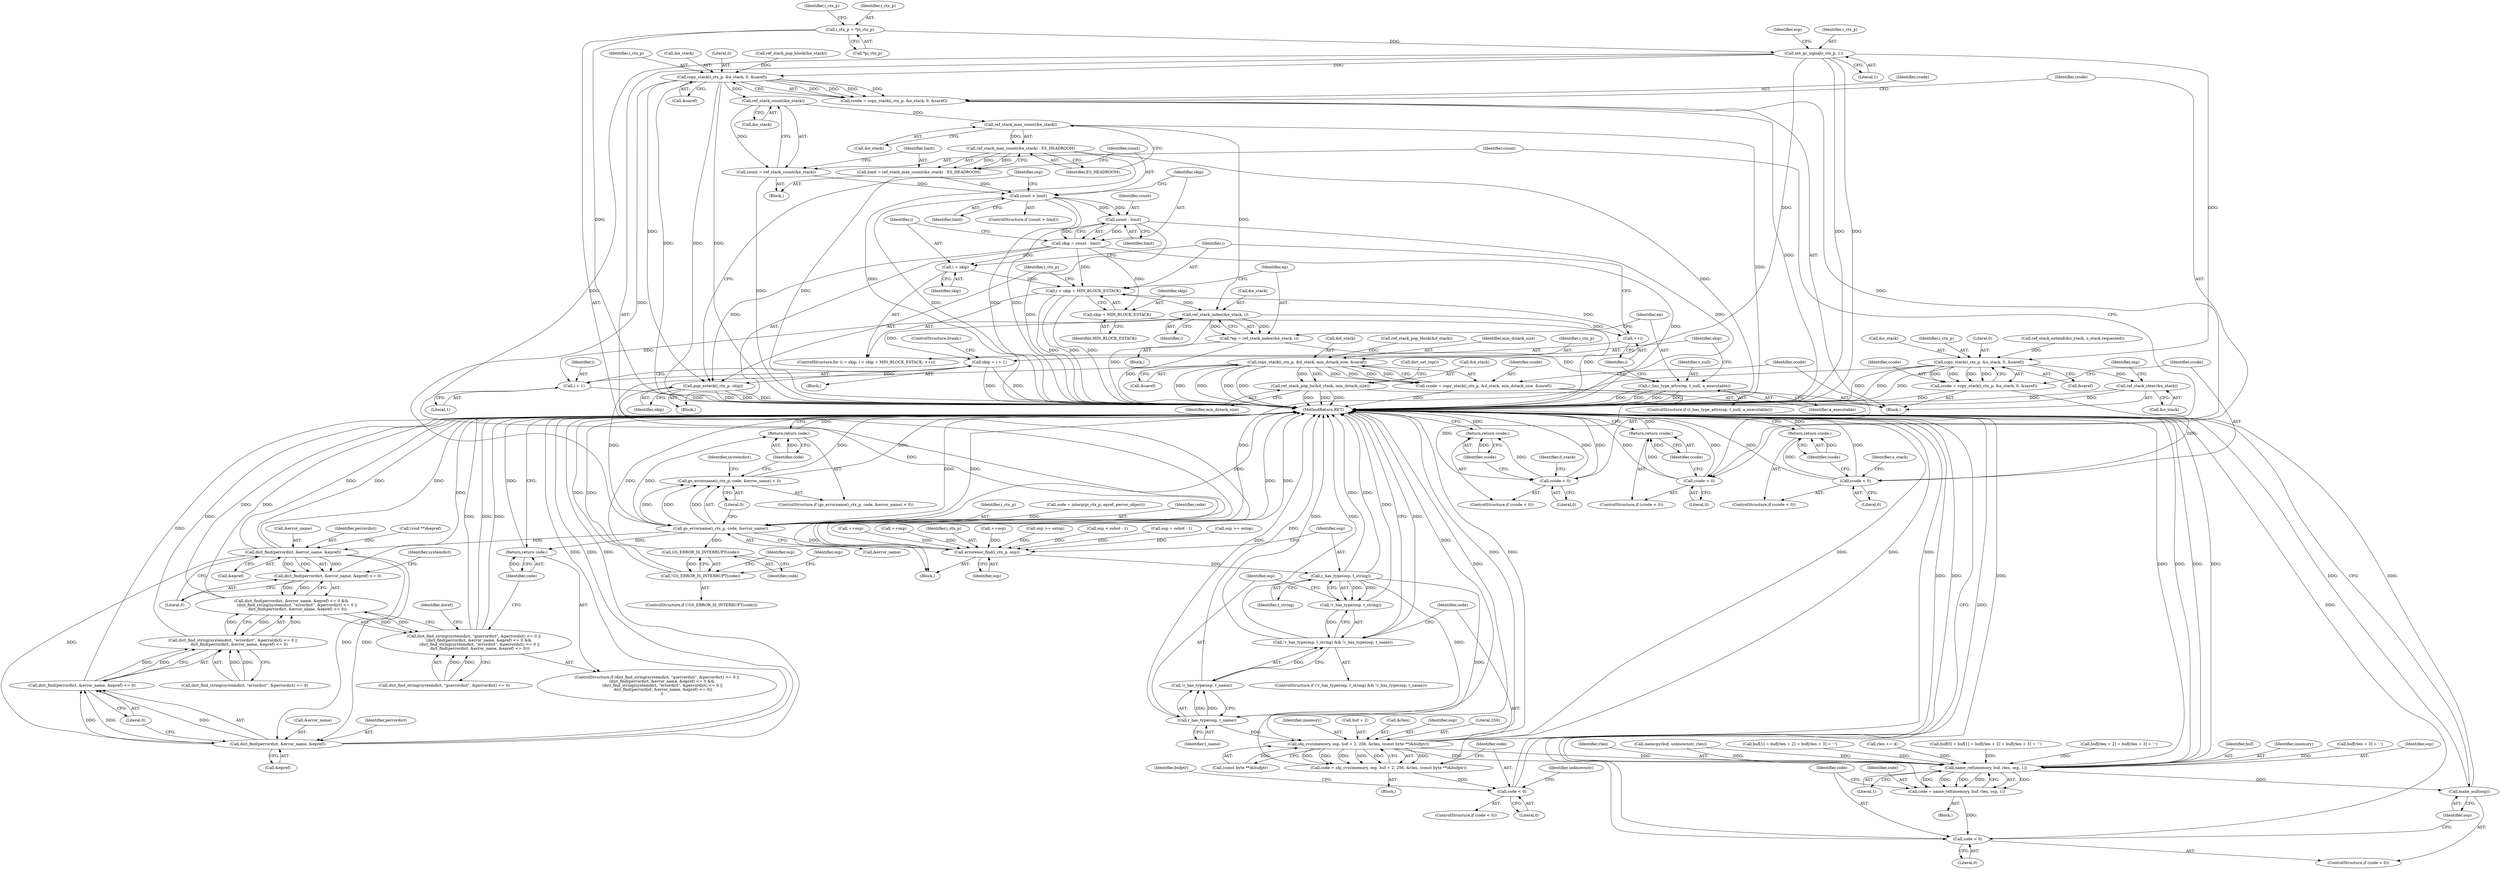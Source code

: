 digraph "0_ghostscript_a6807394bd94b708be24758287b606154daaaed9@API" {
"1000264" [label="(Call,set_gc_signal(i_ctx_p, 1))"];
"1000235" [label="(Call,i_ctx_p = *pi_ctx_p)"];
"1000404" [label="(Call,copy_stack(i_ctx_p, &d_stack, min_dstack_size, &saref))"];
"1000402" [label="(Call,ccode = copy_stack(i_ctx_p, &d_stack, min_dstack_size, &saref))"];
"1000412" [label="(Call,ccode < 0)"];
"1000415" [label="(Return,return ccode;)"];
"1000417" [label="(Call,ref_stack_pop_to(&d_stack, min_dstack_size))"];
"1000629" [label="(Call,gs_errorname(i_ctx_p, code, &error_name))"];
"1000628" [label="(Call,gs_errorname(i_ctx_p, code, &error_name) < 0)"];
"1000635" [label="(Return,return code;)"];
"1000648" [label="(Call,dict_find(perrordict, &error_name, &epref))"];
"1000647" [label="(Call,dict_find(perrordict, &error_name, &epref) <= 0)"];
"1000646" [label="(Call,dict_find(perrordict, &error_name, &epref) <= 0 &&\n         (dict_find_string(systemdict, \"errordict\", &perrordict) <= 0 ||\n          dict_find(perrordict, &error_name, &epref) <= 0))"];
"1000638" [label="(Call,dict_find_string(systemdict, \"gserrordict\", &perrordict) <= 0 ||\n        (dict_find(perrordict, &error_name, &epref) <= 0 &&\n         (dict_find_string(systemdict, \"errordict\", &perrordict) <= 0 ||\n          dict_find(perrordict, &error_name, &epref) <= 0)))"];
"1000655" [label="(Call,dict_find_string(systemdict, \"errordict\", &perrordict) <= 0 ||\n          dict_find(perrordict, &error_name, &epref) <= 0)"];
"1000664" [label="(Call,dict_find(perrordict, &error_name, &epref))"];
"1000663" [label="(Call,dict_find(perrordict, &error_name, &epref) <= 0)"];
"1000671" [label="(Return,return code;)"];
"1000683" [label="(Call,GS_ERROR_IS_INTERRUPT(code))"];
"1000682" [label="(Call,!GS_ERROR_IS_INTERRUPT(code))"];
"1000706" [label="(Call,errorexec_find(i_ctx_p, osp))"];
"1000712" [label="(Call,r_has_type(osp, t_string))"];
"1000711" [label="(Call,!r_has_type(osp, t_string))"];
"1000710" [label="(Call,!r_has_type(osp, t_string) && !r_has_type(osp, t_name))"];
"1000716" [label="(Call,r_has_type(osp, t_name))"];
"1000715" [label="(Call,!r_has_type(osp, t_name))"];
"1000722" [label="(Call,obj_cvs(imemory, osp, buf + 2, 256, &rlen, (const byte **)&bufptr))"];
"1000720" [label="(Call,code = obj_cvs(imemory, osp, buf + 2, 256, &rlen, (const byte **)&bufptr))"];
"1000736" [label="(Call,code < 0)"];
"1000814" [label="(Call,name_ref(imemory, buf, rlen, osp, 1))"];
"1000812" [label="(Call,code = name_ref(imemory, buf, rlen, osp, 1))"];
"1000821" [label="(Call,code < 0)"];
"1000824" [label="(Call,make_null(osp))"];
"1000466" [label="(Call,copy_stack(i_ctx_p, &e_stack, 0, &saref))"];
"1000464" [label="(Call,ccode = copy_stack(i_ctx_p, &e_stack, 0, &saref))"];
"1000474" [label="(Call,ccode < 0)"];
"1000477" [label="(Return,return ccode;)"];
"1000483" [label="(Call,ref_stack_count(&e_stack))"];
"1000481" [label="(Call,count = ref_stack_count(&e_stack))"];
"1000495" [label="(Call,count > limit)"];
"1000502" [label="(Call,count - limit)"];
"1000500" [label="(Call,skip = count - limit)"];
"1000507" [label="(Call,i = skip)"];
"1000510" [label="(Call,i < skip + MIN_BLOCK_ESTACK)"];
"1000521" [label="(Call,ref_stack_index(&e_stack, i))"];
"1000515" [label="(Call,++i)"];
"1000519" [label="(Call,*ep = ref_stack_index(&e_stack, i))"];
"1000526" [label="(Call,r_has_type_attrs(ep, t_null, a_executable))"];
"1000531" [label="(Call,skip = i + 1)"];
"1000537" [label="(Call,pop_estack(i_ctx_p, skip))"];
"1000533" [label="(Call,i + 1)"];
"1000512" [label="(Call,skip + MIN_BLOCK_ESTACK)"];
"1000490" [label="(Call,ref_stack_max_count(&e_stack))"];
"1000489" [label="(Call,ref_stack_max_count(&e_stack) - ES_HEADROOM)"];
"1000487" [label="(Call,limit = ref_stack_max_count(&e_stack) - ES_HEADROOM)"];
"1000581" [label="(Call,copy_stack(i_ctx_p, &o_stack, 0, &saref))"];
"1000579" [label="(Call,ccode = copy_stack(i_ctx_p, &o_stack, 0, &saref))"];
"1000589" [label="(Call,ccode < 0)"];
"1000592" [label="(Return,return ccode;)"];
"1000594" [label="(Call,ref_stack_clear(&o_stack))"];
"1000478" [label="(Identifier,ccode)"];
"1000528" [label="(Identifier,t_null)"];
"1000504" [label="(Identifier,limit)"];
"1000581" [label="(Call,copy_stack(i_ctx_p, &o_stack, 0, &saref))"];
"1000641" [label="(Identifier,systemdict)"];
"1000658" [label="(Identifier,systemdict)"];
"1000533" [label="(Call,i + 1)"];
"1000517" [label="(Block,)"];
"1000592" [label="(Return,return ccode;)"];
"1000514" [label="(Identifier,MIN_BLOCK_ESTACK)"];
"1000683" [label="(Call,GS_ERROR_IS_INTERRUPT(code))"];
"1000821" [label="(Call,code < 0)"];
"1000409" [label="(Call,&saref)"];
"1000519" [label="(Call,*ep = ref_stack_index(&e_stack, i))"];
"1000510" [label="(Call,i < skip + MIN_BLOCK_ESTACK)"];
"1000650" [label="(Call,&error_name)"];
"1000600" [label="(Identifier,osp)"];
"1000384" [label="(Block,)"];
"1000419" [label="(Identifier,d_stack)"];
"1000265" [label="(Identifier,i_ctx_p)"];
"1000637" [label="(ControlStructure,if (dict_find_string(systemdict, \"gserrordict\", &perrordict) <= 0 ||\n        (dict_find(perrordict, &error_name, &epref) <= 0 &&\n         (dict_find_string(systemdict, \"errordict\", &perrordict) <= 0 ||\n          dict_find(perrordict, &error_name, &epref) <= 0))\n        ))"];
"1000536" [label="(ControlStructure,break;)"];
"1000672" [label="(Identifier,code)"];
"1000811" [label="(Block,)"];
"1000591" [label="(Literal,0)"];
"1000507" [label="(Call,i = skip)"];
"1000636" [label="(Identifier,code)"];
"1000420" [label="(Identifier,min_dstack_size)"];
"1000511" [label="(Identifier,i)"];
"1000527" [label="(Identifier,ep)"];
"1000237" [label="(Call,*pi_ctx_p)"];
"1000497" [label="(Identifier,limit)"];
"1000479" [label="(Block,)"];
"1000424" [label="(Call,++osp)"];
"1000266" [label="(Literal,1)"];
"1000542" [label="(Call,++osp)"];
"1000491" [label="(Call,&e_stack)"];
"1000139" [label="(Block,)"];
"1000524" [label="(Identifier,i)"];
"1000406" [label="(Call,&d_stack)"];
"1000521" [label="(Call,ref_stack_index(&e_stack, i))"];
"1000742" [label="(Identifier,unknownstr)"];
"1000543" [label="(Identifier,osp)"];
"1000708" [label="(Identifier,osp)"];
"1000656" [label="(Call,dict_find_string(systemdict, \"errordict\", &perrordict) <= 0)"];
"1000590" [label="(Identifier,ccode)"];
"1000825" [label="(Identifier,osp)"];
"1000820" [label="(ControlStructure,if (code < 0))"];
"1000244" [label="(Identifier,i_ctx_p)"];
"1000417" [label="(Call,ref_stack_pop_to(&d_stack, min_dstack_size))"];
"1000537" [label="(Call,pop_estack(i_ctx_p, skip))"];
"1000495" [label="(Call,count > limit)"];
"1000498" [label="(Block,)"];
"1000583" [label="(Call,&o_stack)"];
"1000414" [label="(Literal,0)"];
"1000666" [label="(Call,&error_name)"];
"1000431" [label="(Call,ref_stack_pop_block(&d_stack))"];
"1000710" [label="(Call,!r_has_type(osp, t_string) && !r_has_type(osp, t_name))"];
"1000639" [label="(Call,dict_find_string(systemdict, \"gserrordict\", &perrordict) <= 0)"];
"1000655" [label="(Call,dict_find_string(systemdict, \"errordict\", &perrordict) <= 0 ||\n          dict_find(perrordict, &error_name, &epref) <= 0)"];
"1000723" [label="(Identifier,imemory)"];
"1000481" [label="(Call,count = ref_stack_count(&e_stack))"];
"1000649" [label="(Identifier,perrordict)"];
"1000703" [label="(Identifier,osp)"];
"1000404" [label="(Call,copy_stack(i_ctx_p, &d_stack, min_dstack_size, &saref))"];
"1000402" [label="(Call,ccode = copy_stack(i_ctx_p, &d_stack, min_dstack_size, &saref))"];
"1000522" [label="(Call,&e_stack)"];
"1000421" [label="(Call,dict_set_top())"];
"1000814" [label="(Call,name_ref(imemory, buf, rlen, osp, 1))"];
"1000674" [label="(Identifier,doref)"];
"1000415" [label="(Return,return ccode;)"];
"1000477" [label="(Return,return ccode;)"];
"1000579" [label="(Call,ccode = copy_stack(i_ctx_p, &o_stack, 0, &saref))"];
"1000593" [label="(Identifier,ccode)"];
"1000690" [label="(Identifier,osp)"];
"1000467" [label="(Identifier,i_ctx_p)"];
"1000264" [label="(Call,set_gc_signal(i_ctx_p, 1))"];
"1000670" [label="(Literal,0)"];
"1000408" [label="(Identifier,min_dstack_size)"];
"1000652" [label="(Call,&epref)"];
"1000646" [label="(Call,dict_find(perrordict, &error_name, &epref) <= 0 &&\n         (dict_find_string(systemdict, \"errordict\", &perrordict) <= 0 ||\n          dict_find(perrordict, &error_name, &epref) <= 0))"];
"1000501" [label="(Identifier,skip)"];
"1000403" [label="(Identifier,ccode)"];
"1000531" [label="(Call,skip = i + 1)"];
"1000711" [label="(Call,!r_has_type(osp, t_string))"];
"1000582" [label="(Identifier,i_ctx_p)"];
"1000416" [label="(Identifier,ccode)"];
"1000632" [label="(Call,&error_name)"];
"1000476" [label="(Literal,0)"];
"1000520" [label="(Identifier,ep)"];
"1000594" [label="(Call,ref_stack_clear(&o_stack))"];
"1000721" [label="(Identifier,code)"];
"1000813" [label="(Identifier,code)"];
"1000816" [label="(Identifier,buf)"];
"1000585" [label="(Literal,0)"];
"1000634" [label="(Literal,0)"];
"1000664" [label="(Call,dict_find(perrordict, &error_name, &epref))"];
"1000718" [label="(Identifier,t_name)"];
"1000628" [label="(Call,gs_errorname(i_ctx_p, code, &error_name) < 0)"];
"1000493" [label="(Identifier,ES_HEADROOM)"];
"1000714" [label="(Identifier,t_string)"];
"1000539" [label="(Identifier,skip)"];
"1000815" [label="(Identifier,imemory)"];
"1000707" [label="(Identifier,i_ctx_p)"];
"1000720" [label="(Call,code = obj_cvs(imemory, osp, buf + 2, 256, &rlen, (const byte **)&bufptr))"];
"1000496" [label="(Identifier,count)"];
"1000488" [label="(Identifier,limit)"];
"1000538" [label="(Identifier,i_ctx_p)"];
"1000638" [label="(Call,dict_find_string(systemdict, \"gserrordict\", &perrordict) <= 0 ||\n        (dict_find(perrordict, &error_name, &epref) <= 0 &&\n         (dict_find_string(systemdict, \"errordict\", &perrordict) <= 0 ||\n          dict_find(perrordict, &error_name, &epref) <= 0)))"];
"1000599" [label="(Call,++osp)"];
"1000712" [label="(Call,r_has_type(osp, t_string))"];
"1000735" [label="(ControlStructure,if (code < 0))"];
"1000534" [label="(Identifier,i)"];
"1000595" [label="(Call,&o_stack)"];
"1000635" [label="(Return,return code;)"];
"1000475" [label="(Identifier,ccode)"];
"1000468" [label="(Call,&e_stack)"];
"1000412" [label="(Call,ccode < 0)"];
"1000487" [label="(Call,limit = ref_stack_max_count(&e_stack) - ES_HEADROOM)"];
"1000490" [label="(Call,ref_stack_max_count(&e_stack))"];
"1000532" [label="(Identifier,skip)"];
"1000722" [label="(Call,obj_cvs(imemory, osp, buf + 2, 256, &rlen, (const byte **)&bufptr))"];
"1000715" [label="(Call,!r_has_type(osp, t_name))"];
"1000629" [label="(Call,gs_errorname(i_ctx_p, code, &error_name))"];
"1000671" [label="(Return,return code;)"];
"1000513" [label="(Identifier,skip)"];
"1000580" [label="(Identifier,ccode)"];
"1000530" [label="(Block,)"];
"1000738" [label="(Literal,0)"];
"1000405" [label="(Identifier,i_ctx_p)"];
"1000791" [label="(Call,buf[rlen + 3] = '-')"];
"1000818" [label="(Identifier,osp)"];
"1000588" [label="(ControlStructure,if (ccode < 0))"];
"1000817" [label="(Identifier,rlen)"];
"1000596" [label="(Identifier,o_stack)"];
"1000484" [label="(Call,&e_stack)"];
"1000630" [label="(Identifier,i_ctx_p)"];
"1000508" [label="(Identifier,i)"];
"1000665" [label="(Identifier,perrordict)"];
"1000482" [label="(Identifier,count)"];
"1000682" [label="(Call,!GS_ERROR_IS_INTERRUPT(code))"];
"1000473" [label="(ControlStructure,if (ccode < 0))"];
"1000725" [label="(Call,buf + 2)"];
"1000663" [label="(Call,dict_find(perrordict, &error_name, &epref) <= 0)"];
"1000526" [label="(Call,r_has_type_attrs(ep, t_null, a_executable))"];
"1000748" [label="(Call,memcpy(buf, unknownstr, rlen))"];
"1000713" [label="(Identifier,osp)"];
"1000471" [label="(Call,&saref)"];
"1000418" [label="(Call,&d_stack)"];
"1000692" [label="(Call,osp >= ostop)"];
"1000235" [label="(Call,i_ctx_p = *pi_ctx_p)"];
"1000729" [label="(Call,&rlen)"];
"1000489" [label="(Call,ref_stack_max_count(&e_stack) - ES_HEADROOM)"];
"1000654" [label="(Literal,0)"];
"1000781" [label="(Call,buf[1] = buf[rlen + 2] = buf[rlen + 3] = '-')"];
"1000812" [label="(Call,code = name_ref(imemory, buf, rlen, osp, 1))"];
"1000717" [label="(Identifier,osp)"];
"1000535" [label="(Literal,1)"];
"1000681" [label="(ControlStructure,if (!GS_ERROR_IS_INTERRUPT(code)))"];
"1000229" [label="(Call,code = interp(pi_ctx_p, epref, perror_object))"];
"1000494" [label="(ControlStructure,if (count > limit))"];
"1000506" [label="(ControlStructure,for (i = skip; i < skip + MIN_BLOCK_ESTACK; ++i))"];
"1000203" [label="(Call,(void **)&epref)"];
"1000413" [label="(Identifier,ccode)"];
"1000716" [label="(Call,r_has_type(osp, t_name))"];
"1000627" [label="(ControlStructure,if (gs_errorname(i_ctx_p, code, &error_name) < 0))"];
"1000684" [label="(Identifier,code)"];
"1000760" [label="(Identifier,bufptr)"];
"1000465" [label="(Identifier,ccode)"];
"1000798" [label="(Call,rlen += 4)"];
"1000586" [label="(Call,&saref)"];
"1000236" [label="(Identifier,i_ctx_p)"];
"1000372" [label="(Call,osp < osbot - 1)"];
"1000647" [label="(Call,dict_find(perrordict, &error_name, &epref) <= 0)"];
"1000483" [label="(Call,ref_stack_count(&e_stack))"];
"1000516" [label="(Identifier,i)"];
"1000269" [label="(Identifier,esp)"];
"1000824" [label="(Call,make_null(osp))"];
"1000529" [label="(Identifier,a_executable)"];
"1000777" [label="(Call,buf[0] = buf[1] = buf[rlen + 2] = buf[rlen + 3] = '-')"];
"1000503" [label="(Identifier,count)"];
"1000719" [label="(Block,)"];
"1000549" [label="(Call,ref_stack_extend(&o_stack, o_stack.requested))"];
"1000737" [label="(Identifier,code)"];
"1000731" [label="(Call,(const byte **)&bufptr)"];
"1000736" [label="(Call,code < 0)"];
"1000464" [label="(Call,ccode = copy_stack(i_ctx_p, &e_stack, 0, &saref))"];
"1000470" [label="(Literal,0)"];
"1000512" [label="(Call,skip + MIN_BLOCK_ESTACK)"];
"1000706" [label="(Call,errorexec_find(i_ctx_p, osp))"];
"1000525" [label="(ControlStructure,if (r_has_type_attrs(ep, t_null, a_executable)))"];
"1000724" [label="(Identifier,osp)"];
"1000785" [label="(Call,buf[rlen + 2] = buf[rlen + 3] = '-')"];
"1000826" [label="(MethodReturn,RET)"];
"1000377" [label="(Call,osp = osbot - 1)"];
"1000466" [label="(Call,copy_stack(i_ctx_p, &e_stack, 0, &saref))"];
"1000589" [label="(Call,ccode < 0)"];
"1000709" [label="(ControlStructure,if (!r_has_type(osp, t_string) && !r_has_type(osp, t_name)))"];
"1000502" [label="(Call,count - limit)"];
"1000411" [label="(ControlStructure,if (ccode < 0))"];
"1000728" [label="(Literal,256)"];
"1000668" [label="(Call,&epref)"];
"1000474" [label="(Call,ccode < 0)"];
"1000509" [label="(Identifier,skip)"];
"1000648" [label="(Call,dict_find(perrordict, &error_name, &epref))"];
"1000823" [label="(Literal,0)"];
"1000822" [label="(Identifier,code)"];
"1000819" [label="(Literal,1)"];
"1000515" [label="(Call,++i)"];
"1000500" [label="(Call,skip = count - limit)"];
"1000449" [label="(Call,osp >= ostop)"];
"1000631" [label="(Identifier,code)"];
"1000326" [label="(Call,ref_stack_pop_block(&e_stack))"];
"1000264" -> "1000139"  [label="AST: "];
"1000264" -> "1000266"  [label="CFG: "];
"1000265" -> "1000264"  [label="AST: "];
"1000266" -> "1000264"  [label="AST: "];
"1000269" -> "1000264"  [label="CFG: "];
"1000264" -> "1000826"  [label="DDG: "];
"1000264" -> "1000826"  [label="DDG: "];
"1000235" -> "1000264"  [label="DDG: "];
"1000264" -> "1000404"  [label="DDG: "];
"1000264" -> "1000466"  [label="DDG: "];
"1000264" -> "1000581"  [label="DDG: "];
"1000264" -> "1000629"  [label="DDG: "];
"1000235" -> "1000139"  [label="AST: "];
"1000235" -> "1000237"  [label="CFG: "];
"1000236" -> "1000235"  [label="AST: "];
"1000237" -> "1000235"  [label="AST: "];
"1000244" -> "1000235"  [label="CFG: "];
"1000235" -> "1000826"  [label="DDG: "];
"1000404" -> "1000402"  [label="AST: "];
"1000404" -> "1000409"  [label="CFG: "];
"1000405" -> "1000404"  [label="AST: "];
"1000406" -> "1000404"  [label="AST: "];
"1000408" -> "1000404"  [label="AST: "];
"1000409" -> "1000404"  [label="AST: "];
"1000402" -> "1000404"  [label="CFG: "];
"1000404" -> "1000826"  [label="DDG: "];
"1000404" -> "1000826"  [label="DDG: "];
"1000404" -> "1000826"  [label="DDG: "];
"1000404" -> "1000826"  [label="DDG: "];
"1000404" -> "1000402"  [label="DDG: "];
"1000404" -> "1000402"  [label="DDG: "];
"1000404" -> "1000402"  [label="DDG: "];
"1000404" -> "1000402"  [label="DDG: "];
"1000431" -> "1000404"  [label="DDG: "];
"1000404" -> "1000417"  [label="DDG: "];
"1000404" -> "1000417"  [label="DDG: "];
"1000404" -> "1000629"  [label="DDG: "];
"1000402" -> "1000384"  [label="AST: "];
"1000403" -> "1000402"  [label="AST: "];
"1000413" -> "1000402"  [label="CFG: "];
"1000402" -> "1000826"  [label="DDG: "];
"1000402" -> "1000412"  [label="DDG: "];
"1000412" -> "1000411"  [label="AST: "];
"1000412" -> "1000414"  [label="CFG: "];
"1000413" -> "1000412"  [label="AST: "];
"1000414" -> "1000412"  [label="AST: "];
"1000416" -> "1000412"  [label="CFG: "];
"1000419" -> "1000412"  [label="CFG: "];
"1000412" -> "1000826"  [label="DDG: "];
"1000412" -> "1000826"  [label="DDG: "];
"1000412" -> "1000415"  [label="DDG: "];
"1000415" -> "1000411"  [label="AST: "];
"1000415" -> "1000416"  [label="CFG: "];
"1000416" -> "1000415"  [label="AST: "];
"1000826" -> "1000415"  [label="CFG: "];
"1000415" -> "1000826"  [label="DDG: "];
"1000416" -> "1000415"  [label="DDG: "];
"1000417" -> "1000384"  [label="AST: "];
"1000417" -> "1000420"  [label="CFG: "];
"1000418" -> "1000417"  [label="AST: "];
"1000420" -> "1000417"  [label="AST: "];
"1000421" -> "1000417"  [label="CFG: "];
"1000417" -> "1000826"  [label="DDG: "];
"1000417" -> "1000826"  [label="DDG: "];
"1000417" -> "1000826"  [label="DDG: "];
"1000629" -> "1000628"  [label="AST: "];
"1000629" -> "1000632"  [label="CFG: "];
"1000630" -> "1000629"  [label="AST: "];
"1000631" -> "1000629"  [label="AST: "];
"1000632" -> "1000629"  [label="AST: "];
"1000634" -> "1000629"  [label="CFG: "];
"1000629" -> "1000826"  [label="DDG: "];
"1000629" -> "1000826"  [label="DDG: "];
"1000629" -> "1000826"  [label="DDG: "];
"1000629" -> "1000628"  [label="DDG: "];
"1000629" -> "1000628"  [label="DDG: "];
"1000629" -> "1000628"  [label="DDG: "];
"1000466" -> "1000629"  [label="DDG: "];
"1000581" -> "1000629"  [label="DDG: "];
"1000537" -> "1000629"  [label="DDG: "];
"1000229" -> "1000629"  [label="DDG: "];
"1000629" -> "1000635"  [label="DDG: "];
"1000629" -> "1000648"  [label="DDG: "];
"1000629" -> "1000671"  [label="DDG: "];
"1000629" -> "1000683"  [label="DDG: "];
"1000629" -> "1000706"  [label="DDG: "];
"1000628" -> "1000627"  [label="AST: "];
"1000628" -> "1000634"  [label="CFG: "];
"1000634" -> "1000628"  [label="AST: "];
"1000636" -> "1000628"  [label="CFG: "];
"1000641" -> "1000628"  [label="CFG: "];
"1000628" -> "1000826"  [label="DDG: "];
"1000628" -> "1000826"  [label="DDG: "];
"1000635" -> "1000627"  [label="AST: "];
"1000635" -> "1000636"  [label="CFG: "];
"1000636" -> "1000635"  [label="AST: "];
"1000826" -> "1000635"  [label="CFG: "];
"1000635" -> "1000826"  [label="DDG: "];
"1000636" -> "1000635"  [label="DDG: "];
"1000648" -> "1000647"  [label="AST: "];
"1000648" -> "1000652"  [label="CFG: "];
"1000649" -> "1000648"  [label="AST: "];
"1000650" -> "1000648"  [label="AST: "];
"1000652" -> "1000648"  [label="AST: "];
"1000654" -> "1000648"  [label="CFG: "];
"1000648" -> "1000826"  [label="DDG: "];
"1000648" -> "1000826"  [label="DDG: "];
"1000648" -> "1000826"  [label="DDG: "];
"1000648" -> "1000647"  [label="DDG: "];
"1000648" -> "1000647"  [label="DDG: "];
"1000648" -> "1000647"  [label="DDG: "];
"1000203" -> "1000648"  [label="DDG: "];
"1000648" -> "1000664"  [label="DDG: "];
"1000648" -> "1000664"  [label="DDG: "];
"1000648" -> "1000664"  [label="DDG: "];
"1000647" -> "1000646"  [label="AST: "];
"1000647" -> "1000654"  [label="CFG: "];
"1000654" -> "1000647"  [label="AST: "];
"1000658" -> "1000647"  [label="CFG: "];
"1000646" -> "1000647"  [label="CFG: "];
"1000647" -> "1000826"  [label="DDG: "];
"1000647" -> "1000646"  [label="DDG: "];
"1000647" -> "1000646"  [label="DDG: "];
"1000646" -> "1000638"  [label="AST: "];
"1000646" -> "1000655"  [label="CFG: "];
"1000655" -> "1000646"  [label="AST: "];
"1000638" -> "1000646"  [label="CFG: "];
"1000646" -> "1000826"  [label="DDG: "];
"1000646" -> "1000826"  [label="DDG: "];
"1000646" -> "1000638"  [label="DDG: "];
"1000646" -> "1000638"  [label="DDG: "];
"1000655" -> "1000646"  [label="DDG: "];
"1000655" -> "1000646"  [label="DDG: "];
"1000646" -> "1000655"  [label="DDG: "];
"1000638" -> "1000637"  [label="AST: "];
"1000638" -> "1000639"  [label="CFG: "];
"1000639" -> "1000638"  [label="AST: "];
"1000672" -> "1000638"  [label="CFG: "];
"1000674" -> "1000638"  [label="CFG: "];
"1000638" -> "1000826"  [label="DDG: "];
"1000638" -> "1000826"  [label="DDG: "];
"1000638" -> "1000826"  [label="DDG: "];
"1000639" -> "1000638"  [label="DDG: "];
"1000639" -> "1000638"  [label="DDG: "];
"1000655" -> "1000656"  [label="CFG: "];
"1000655" -> "1000663"  [label="CFG: "];
"1000656" -> "1000655"  [label="AST: "];
"1000663" -> "1000655"  [label="AST: "];
"1000655" -> "1000826"  [label="DDG: "];
"1000656" -> "1000655"  [label="DDG: "];
"1000656" -> "1000655"  [label="DDG: "];
"1000663" -> "1000655"  [label="DDG: "];
"1000663" -> "1000655"  [label="DDG: "];
"1000664" -> "1000663"  [label="AST: "];
"1000664" -> "1000668"  [label="CFG: "];
"1000665" -> "1000664"  [label="AST: "];
"1000666" -> "1000664"  [label="AST: "];
"1000668" -> "1000664"  [label="AST: "];
"1000670" -> "1000664"  [label="CFG: "];
"1000664" -> "1000826"  [label="DDG: "];
"1000664" -> "1000826"  [label="DDG: "];
"1000664" -> "1000826"  [label="DDG: "];
"1000664" -> "1000663"  [label="DDG: "];
"1000664" -> "1000663"  [label="DDG: "];
"1000664" -> "1000663"  [label="DDG: "];
"1000663" -> "1000670"  [label="CFG: "];
"1000670" -> "1000663"  [label="AST: "];
"1000663" -> "1000826"  [label="DDG: "];
"1000671" -> "1000637"  [label="AST: "];
"1000671" -> "1000672"  [label="CFG: "];
"1000672" -> "1000671"  [label="AST: "];
"1000826" -> "1000671"  [label="CFG: "];
"1000671" -> "1000826"  [label="DDG: "];
"1000672" -> "1000671"  [label="DDG: "];
"1000683" -> "1000682"  [label="AST: "];
"1000683" -> "1000684"  [label="CFG: "];
"1000684" -> "1000683"  [label="AST: "];
"1000682" -> "1000683"  [label="CFG: "];
"1000683" -> "1000826"  [label="DDG: "];
"1000683" -> "1000682"  [label="DDG: "];
"1000682" -> "1000681"  [label="AST: "];
"1000690" -> "1000682"  [label="CFG: "];
"1000703" -> "1000682"  [label="CFG: "];
"1000682" -> "1000826"  [label="DDG: "];
"1000682" -> "1000826"  [label="DDG: "];
"1000706" -> "1000139"  [label="AST: "];
"1000706" -> "1000708"  [label="CFG: "];
"1000707" -> "1000706"  [label="AST: "];
"1000708" -> "1000706"  [label="AST: "];
"1000713" -> "1000706"  [label="CFG: "];
"1000706" -> "1000826"  [label="DDG: "];
"1000706" -> "1000826"  [label="DDG: "];
"1000692" -> "1000706"  [label="DDG: "];
"1000599" -> "1000706"  [label="DDG: "];
"1000449" -> "1000706"  [label="DDG: "];
"1000542" -> "1000706"  [label="DDG: "];
"1000377" -> "1000706"  [label="DDG: "];
"1000424" -> "1000706"  [label="DDG: "];
"1000372" -> "1000706"  [label="DDG: "];
"1000706" -> "1000712"  [label="DDG: "];
"1000712" -> "1000711"  [label="AST: "];
"1000712" -> "1000714"  [label="CFG: "];
"1000713" -> "1000712"  [label="AST: "];
"1000714" -> "1000712"  [label="AST: "];
"1000711" -> "1000712"  [label="CFG: "];
"1000712" -> "1000826"  [label="DDG: "];
"1000712" -> "1000826"  [label="DDG: "];
"1000712" -> "1000711"  [label="DDG: "];
"1000712" -> "1000711"  [label="DDG: "];
"1000712" -> "1000716"  [label="DDG: "];
"1000712" -> "1000722"  [label="DDG: "];
"1000711" -> "1000710"  [label="AST: "];
"1000717" -> "1000711"  [label="CFG: "];
"1000710" -> "1000711"  [label="CFG: "];
"1000711" -> "1000826"  [label="DDG: "];
"1000711" -> "1000710"  [label="DDG: "];
"1000710" -> "1000709"  [label="AST: "];
"1000710" -> "1000715"  [label="CFG: "];
"1000715" -> "1000710"  [label="AST: "];
"1000721" -> "1000710"  [label="CFG: "];
"1000826" -> "1000710"  [label="CFG: "];
"1000710" -> "1000826"  [label="DDG: "];
"1000710" -> "1000826"  [label="DDG: "];
"1000710" -> "1000826"  [label="DDG: "];
"1000715" -> "1000710"  [label="DDG: "];
"1000716" -> "1000715"  [label="AST: "];
"1000716" -> "1000718"  [label="CFG: "];
"1000717" -> "1000716"  [label="AST: "];
"1000718" -> "1000716"  [label="AST: "];
"1000715" -> "1000716"  [label="CFG: "];
"1000716" -> "1000826"  [label="DDG: "];
"1000716" -> "1000826"  [label="DDG: "];
"1000716" -> "1000715"  [label="DDG: "];
"1000716" -> "1000715"  [label="DDG: "];
"1000716" -> "1000722"  [label="DDG: "];
"1000715" -> "1000826"  [label="DDG: "];
"1000722" -> "1000720"  [label="AST: "];
"1000722" -> "1000731"  [label="CFG: "];
"1000723" -> "1000722"  [label="AST: "];
"1000724" -> "1000722"  [label="AST: "];
"1000725" -> "1000722"  [label="AST: "];
"1000728" -> "1000722"  [label="AST: "];
"1000729" -> "1000722"  [label="AST: "];
"1000731" -> "1000722"  [label="AST: "];
"1000720" -> "1000722"  [label="CFG: "];
"1000722" -> "1000826"  [label="DDG: "];
"1000722" -> "1000826"  [label="DDG: "];
"1000722" -> "1000826"  [label="DDG: "];
"1000722" -> "1000826"  [label="DDG: "];
"1000722" -> "1000826"  [label="DDG: "];
"1000722" -> "1000720"  [label="DDG: "];
"1000722" -> "1000720"  [label="DDG: "];
"1000722" -> "1000720"  [label="DDG: "];
"1000722" -> "1000720"  [label="DDG: "];
"1000722" -> "1000720"  [label="DDG: "];
"1000722" -> "1000720"  [label="DDG: "];
"1000731" -> "1000722"  [label="DDG: "];
"1000722" -> "1000814"  [label="DDG: "];
"1000722" -> "1000814"  [label="DDG: "];
"1000720" -> "1000719"  [label="AST: "];
"1000721" -> "1000720"  [label="AST: "];
"1000737" -> "1000720"  [label="CFG: "];
"1000720" -> "1000826"  [label="DDG: "];
"1000720" -> "1000736"  [label="DDG: "];
"1000736" -> "1000735"  [label="AST: "];
"1000736" -> "1000738"  [label="CFG: "];
"1000737" -> "1000736"  [label="AST: "];
"1000738" -> "1000736"  [label="AST: "];
"1000742" -> "1000736"  [label="CFG: "];
"1000760" -> "1000736"  [label="CFG: "];
"1000736" -> "1000826"  [label="DDG: "];
"1000736" -> "1000826"  [label="DDG: "];
"1000814" -> "1000812"  [label="AST: "];
"1000814" -> "1000819"  [label="CFG: "];
"1000815" -> "1000814"  [label="AST: "];
"1000816" -> "1000814"  [label="AST: "];
"1000817" -> "1000814"  [label="AST: "];
"1000818" -> "1000814"  [label="AST: "];
"1000819" -> "1000814"  [label="AST: "];
"1000812" -> "1000814"  [label="CFG: "];
"1000814" -> "1000826"  [label="DDG: "];
"1000814" -> "1000826"  [label="DDG: "];
"1000814" -> "1000826"  [label="DDG: "];
"1000814" -> "1000826"  [label="DDG: "];
"1000814" -> "1000812"  [label="DDG: "];
"1000814" -> "1000812"  [label="DDG: "];
"1000814" -> "1000812"  [label="DDG: "];
"1000814" -> "1000812"  [label="DDG: "];
"1000814" -> "1000812"  [label="DDG: "];
"1000781" -> "1000814"  [label="DDG: "];
"1000785" -> "1000814"  [label="DDG: "];
"1000777" -> "1000814"  [label="DDG: "];
"1000791" -> "1000814"  [label="DDG: "];
"1000748" -> "1000814"  [label="DDG: "];
"1000748" -> "1000814"  [label="DDG: "];
"1000798" -> "1000814"  [label="DDG: "];
"1000814" -> "1000824"  [label="DDG: "];
"1000812" -> "1000811"  [label="AST: "];
"1000813" -> "1000812"  [label="AST: "];
"1000822" -> "1000812"  [label="CFG: "];
"1000812" -> "1000826"  [label="DDG: "];
"1000812" -> "1000821"  [label="DDG: "];
"1000821" -> "1000820"  [label="AST: "];
"1000821" -> "1000823"  [label="CFG: "];
"1000822" -> "1000821"  [label="AST: "];
"1000823" -> "1000821"  [label="AST: "];
"1000825" -> "1000821"  [label="CFG: "];
"1000826" -> "1000821"  [label="CFG: "];
"1000821" -> "1000826"  [label="DDG: "];
"1000821" -> "1000826"  [label="DDG: "];
"1000824" -> "1000820"  [label="AST: "];
"1000824" -> "1000825"  [label="CFG: "];
"1000825" -> "1000824"  [label="AST: "];
"1000826" -> "1000824"  [label="CFG: "];
"1000824" -> "1000826"  [label="DDG: "];
"1000824" -> "1000826"  [label="DDG: "];
"1000466" -> "1000464"  [label="AST: "];
"1000466" -> "1000471"  [label="CFG: "];
"1000467" -> "1000466"  [label="AST: "];
"1000468" -> "1000466"  [label="AST: "];
"1000470" -> "1000466"  [label="AST: "];
"1000471" -> "1000466"  [label="AST: "];
"1000464" -> "1000466"  [label="CFG: "];
"1000466" -> "1000826"  [label="DDG: "];
"1000466" -> "1000826"  [label="DDG: "];
"1000466" -> "1000826"  [label="DDG: "];
"1000466" -> "1000464"  [label="DDG: "];
"1000466" -> "1000464"  [label="DDG: "];
"1000466" -> "1000464"  [label="DDG: "];
"1000466" -> "1000464"  [label="DDG: "];
"1000326" -> "1000466"  [label="DDG: "];
"1000466" -> "1000483"  [label="DDG: "];
"1000466" -> "1000537"  [label="DDG: "];
"1000464" -> "1000384"  [label="AST: "];
"1000465" -> "1000464"  [label="AST: "];
"1000475" -> "1000464"  [label="CFG: "];
"1000464" -> "1000826"  [label="DDG: "];
"1000464" -> "1000474"  [label="DDG: "];
"1000474" -> "1000473"  [label="AST: "];
"1000474" -> "1000476"  [label="CFG: "];
"1000475" -> "1000474"  [label="AST: "];
"1000476" -> "1000474"  [label="AST: "];
"1000478" -> "1000474"  [label="CFG: "];
"1000482" -> "1000474"  [label="CFG: "];
"1000474" -> "1000826"  [label="DDG: "];
"1000474" -> "1000826"  [label="DDG: "];
"1000474" -> "1000477"  [label="DDG: "];
"1000477" -> "1000473"  [label="AST: "];
"1000477" -> "1000478"  [label="CFG: "];
"1000478" -> "1000477"  [label="AST: "];
"1000826" -> "1000477"  [label="CFG: "];
"1000477" -> "1000826"  [label="DDG: "];
"1000478" -> "1000477"  [label="DDG: "];
"1000483" -> "1000481"  [label="AST: "];
"1000483" -> "1000484"  [label="CFG: "];
"1000484" -> "1000483"  [label="AST: "];
"1000481" -> "1000483"  [label="CFG: "];
"1000483" -> "1000481"  [label="DDG: "];
"1000483" -> "1000490"  [label="DDG: "];
"1000481" -> "1000479"  [label="AST: "];
"1000482" -> "1000481"  [label="AST: "];
"1000488" -> "1000481"  [label="CFG: "];
"1000481" -> "1000826"  [label="DDG: "];
"1000481" -> "1000495"  [label="DDG: "];
"1000495" -> "1000494"  [label="AST: "];
"1000495" -> "1000497"  [label="CFG: "];
"1000496" -> "1000495"  [label="AST: "];
"1000497" -> "1000495"  [label="AST: "];
"1000501" -> "1000495"  [label="CFG: "];
"1000543" -> "1000495"  [label="CFG: "];
"1000495" -> "1000826"  [label="DDG: "];
"1000495" -> "1000826"  [label="DDG: "];
"1000495" -> "1000826"  [label="DDG: "];
"1000487" -> "1000495"  [label="DDG: "];
"1000495" -> "1000502"  [label="DDG: "];
"1000495" -> "1000502"  [label="DDG: "];
"1000502" -> "1000500"  [label="AST: "];
"1000502" -> "1000504"  [label="CFG: "];
"1000503" -> "1000502"  [label="AST: "];
"1000504" -> "1000502"  [label="AST: "];
"1000500" -> "1000502"  [label="CFG: "];
"1000502" -> "1000826"  [label="DDG: "];
"1000502" -> "1000826"  [label="DDG: "];
"1000502" -> "1000500"  [label="DDG: "];
"1000502" -> "1000500"  [label="DDG: "];
"1000500" -> "1000498"  [label="AST: "];
"1000501" -> "1000500"  [label="AST: "];
"1000508" -> "1000500"  [label="CFG: "];
"1000500" -> "1000826"  [label="DDG: "];
"1000500" -> "1000507"  [label="DDG: "];
"1000500" -> "1000510"  [label="DDG: "];
"1000500" -> "1000512"  [label="DDG: "];
"1000500" -> "1000537"  [label="DDG: "];
"1000507" -> "1000506"  [label="AST: "];
"1000507" -> "1000509"  [label="CFG: "];
"1000508" -> "1000507"  [label="AST: "];
"1000509" -> "1000507"  [label="AST: "];
"1000511" -> "1000507"  [label="CFG: "];
"1000507" -> "1000510"  [label="DDG: "];
"1000510" -> "1000506"  [label="AST: "];
"1000510" -> "1000512"  [label="CFG: "];
"1000511" -> "1000510"  [label="AST: "];
"1000512" -> "1000510"  [label="AST: "];
"1000520" -> "1000510"  [label="CFG: "];
"1000538" -> "1000510"  [label="CFG: "];
"1000510" -> "1000826"  [label="DDG: "];
"1000510" -> "1000826"  [label="DDG: "];
"1000510" -> "1000826"  [label="DDG: "];
"1000515" -> "1000510"  [label="DDG: "];
"1000510" -> "1000521"  [label="DDG: "];
"1000521" -> "1000519"  [label="AST: "];
"1000521" -> "1000524"  [label="CFG: "];
"1000522" -> "1000521"  [label="AST: "];
"1000524" -> "1000521"  [label="AST: "];
"1000519" -> "1000521"  [label="CFG: "];
"1000521" -> "1000826"  [label="DDG: "];
"1000521" -> "1000515"  [label="DDG: "];
"1000521" -> "1000519"  [label="DDG: "];
"1000521" -> "1000519"  [label="DDG: "];
"1000490" -> "1000521"  [label="DDG: "];
"1000521" -> "1000531"  [label="DDG: "];
"1000521" -> "1000533"  [label="DDG: "];
"1000515" -> "1000506"  [label="AST: "];
"1000515" -> "1000516"  [label="CFG: "];
"1000516" -> "1000515"  [label="AST: "];
"1000511" -> "1000515"  [label="CFG: "];
"1000519" -> "1000517"  [label="AST: "];
"1000520" -> "1000519"  [label="AST: "];
"1000527" -> "1000519"  [label="CFG: "];
"1000519" -> "1000826"  [label="DDG: "];
"1000519" -> "1000526"  [label="DDG: "];
"1000526" -> "1000525"  [label="AST: "];
"1000526" -> "1000529"  [label="CFG: "];
"1000527" -> "1000526"  [label="AST: "];
"1000528" -> "1000526"  [label="AST: "];
"1000529" -> "1000526"  [label="AST: "];
"1000532" -> "1000526"  [label="CFG: "];
"1000516" -> "1000526"  [label="CFG: "];
"1000526" -> "1000826"  [label="DDG: "];
"1000526" -> "1000826"  [label="DDG: "];
"1000526" -> "1000826"  [label="DDG: "];
"1000526" -> "1000826"  [label="DDG: "];
"1000531" -> "1000530"  [label="AST: "];
"1000531" -> "1000533"  [label="CFG: "];
"1000532" -> "1000531"  [label="AST: "];
"1000533" -> "1000531"  [label="AST: "];
"1000536" -> "1000531"  [label="CFG: "];
"1000531" -> "1000826"  [label="DDG: "];
"1000531" -> "1000826"  [label="DDG: "];
"1000531" -> "1000537"  [label="DDG: "];
"1000537" -> "1000498"  [label="AST: "];
"1000537" -> "1000539"  [label="CFG: "];
"1000538" -> "1000537"  [label="AST: "];
"1000539" -> "1000537"  [label="AST: "];
"1000543" -> "1000537"  [label="CFG: "];
"1000537" -> "1000826"  [label="DDG: "];
"1000537" -> "1000826"  [label="DDG: "];
"1000537" -> "1000826"  [label="DDG: "];
"1000533" -> "1000535"  [label="CFG: "];
"1000534" -> "1000533"  [label="AST: "];
"1000535" -> "1000533"  [label="AST: "];
"1000533" -> "1000826"  [label="DDG: "];
"1000512" -> "1000514"  [label="CFG: "];
"1000513" -> "1000512"  [label="AST: "];
"1000514" -> "1000512"  [label="AST: "];
"1000512" -> "1000826"  [label="DDG: "];
"1000490" -> "1000489"  [label="AST: "];
"1000490" -> "1000491"  [label="CFG: "];
"1000491" -> "1000490"  [label="AST: "];
"1000493" -> "1000490"  [label="CFG: "];
"1000490" -> "1000826"  [label="DDG: "];
"1000490" -> "1000489"  [label="DDG: "];
"1000489" -> "1000487"  [label="AST: "];
"1000489" -> "1000493"  [label="CFG: "];
"1000493" -> "1000489"  [label="AST: "];
"1000487" -> "1000489"  [label="CFG: "];
"1000489" -> "1000826"  [label="DDG: "];
"1000489" -> "1000826"  [label="DDG: "];
"1000489" -> "1000487"  [label="DDG: "];
"1000489" -> "1000487"  [label="DDG: "];
"1000487" -> "1000479"  [label="AST: "];
"1000488" -> "1000487"  [label="AST: "];
"1000496" -> "1000487"  [label="CFG: "];
"1000487" -> "1000826"  [label="DDG: "];
"1000581" -> "1000579"  [label="AST: "];
"1000581" -> "1000586"  [label="CFG: "];
"1000582" -> "1000581"  [label="AST: "];
"1000583" -> "1000581"  [label="AST: "];
"1000585" -> "1000581"  [label="AST: "];
"1000586" -> "1000581"  [label="AST: "];
"1000579" -> "1000581"  [label="CFG: "];
"1000581" -> "1000826"  [label="DDG: "];
"1000581" -> "1000826"  [label="DDG: "];
"1000581" -> "1000826"  [label="DDG: "];
"1000581" -> "1000579"  [label="DDG: "];
"1000581" -> "1000579"  [label="DDG: "];
"1000581" -> "1000579"  [label="DDG: "];
"1000581" -> "1000579"  [label="DDG: "];
"1000549" -> "1000581"  [label="DDG: "];
"1000581" -> "1000594"  [label="DDG: "];
"1000579" -> "1000384"  [label="AST: "];
"1000580" -> "1000579"  [label="AST: "];
"1000590" -> "1000579"  [label="CFG: "];
"1000579" -> "1000826"  [label="DDG: "];
"1000579" -> "1000589"  [label="DDG: "];
"1000589" -> "1000588"  [label="AST: "];
"1000589" -> "1000591"  [label="CFG: "];
"1000590" -> "1000589"  [label="AST: "];
"1000591" -> "1000589"  [label="AST: "];
"1000593" -> "1000589"  [label="CFG: "];
"1000596" -> "1000589"  [label="CFG: "];
"1000589" -> "1000826"  [label="DDG: "];
"1000589" -> "1000826"  [label="DDG: "];
"1000589" -> "1000592"  [label="DDG: "];
"1000592" -> "1000588"  [label="AST: "];
"1000592" -> "1000593"  [label="CFG: "];
"1000593" -> "1000592"  [label="AST: "];
"1000826" -> "1000592"  [label="CFG: "];
"1000592" -> "1000826"  [label="DDG: "];
"1000593" -> "1000592"  [label="DDG: "];
"1000594" -> "1000384"  [label="AST: "];
"1000594" -> "1000595"  [label="CFG: "];
"1000595" -> "1000594"  [label="AST: "];
"1000600" -> "1000594"  [label="CFG: "];
"1000594" -> "1000826"  [label="DDG: "];
"1000594" -> "1000826"  [label="DDG: "];
}
